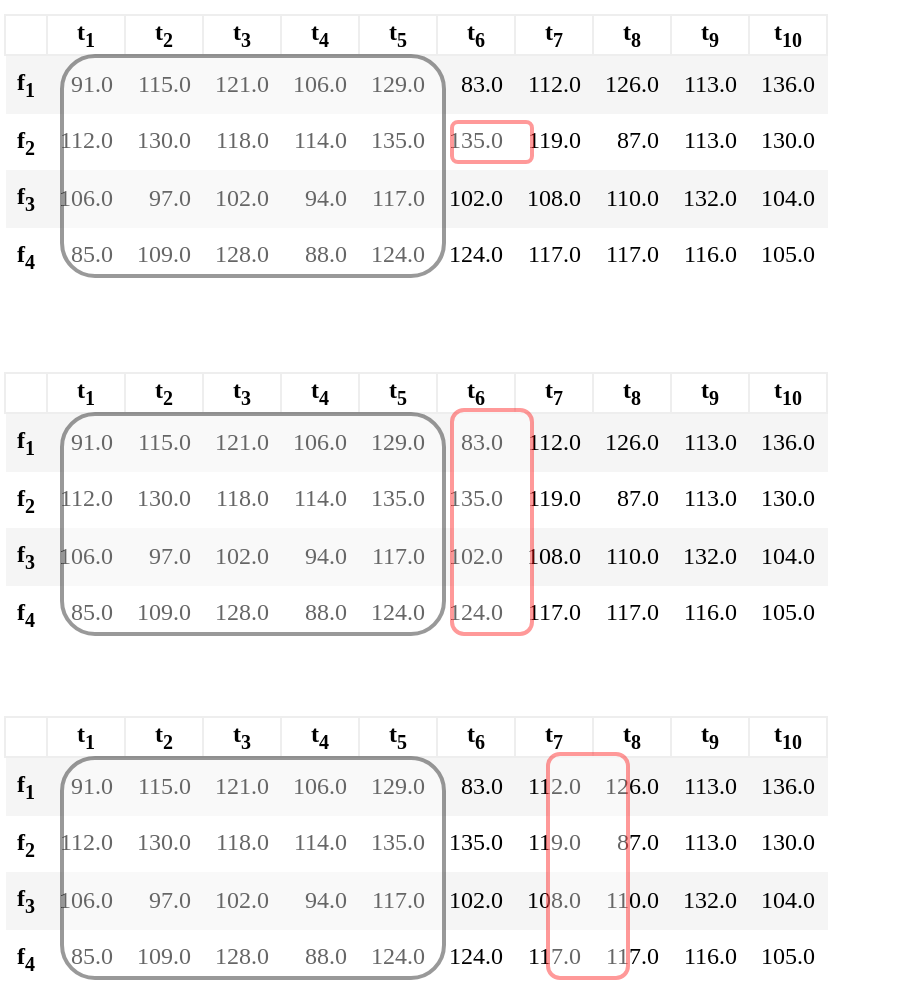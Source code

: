 <mxfile version="20.8.23" type="onedrive"><diagram name="Page-1" id="RF8IK8gqeFYn6X9hr-Ql"><mxGraphModel grid="1" page="1" gridSize="10" guides="1" tooltips="1" connect="1" arrows="1" fold="1" pageScale="1" pageWidth="850" pageHeight="1100" math="0" shadow="0"><root><mxCell id="0"/><mxCell id="1" parent="0"/><mxCell id="g-_83aFqf2XohKCIlzfu-162" value="&lt;table style=&quot;box-sizing: border-box; border-collapse: collapse; border-spacing: 0px; background-color: rgb(255, 255, 255); margin-left: 0px; margin-right: 0px; border: medium none; color: rgb(0, 0, 0); font-size: 12px; table-layout: fixed; font-style: normal; font-variant-ligatures: normal; font-variant-caps: normal; font-weight: 400; letter-spacing: normal; text-transform: none; word-spacing: 0px; -webkit-text-stroke-width: 0px; text-decoration-thickness: initial; text-decoration-style: initial; text-decoration-color: initial;&quot; class=&quot;dataframe&quot; border=&quot;1&quot;&gt;&lt;tbody style=&quot;box-sizing: border-box;&quot;&gt;&lt;tr&gt;&lt;td&gt;&lt;font face=&quot;Lucida Console&quot;&gt;&lt;br&gt;&lt;/font&gt;&lt;/td&gt;&lt;td align=&quot;center&quot;&gt;&lt;font face=&quot;Lucida Console&quot;&gt;&lt;b&gt;t&lt;sub&gt;1&lt;/sub&gt;&lt;/b&gt;&lt;/font&gt;&lt;/td&gt;&lt;td align=&quot;center&quot;&gt;&lt;font face=&quot;Lucida Console&quot;&gt;&lt;b&gt;t&lt;sub&gt;2&lt;/sub&gt;&lt;/b&gt;&lt;/font&gt;&lt;/td&gt;&lt;td align=&quot;center&quot;&gt;&lt;font face=&quot;Lucida Console&quot;&gt;&lt;b&gt;t&lt;sub&gt;3&lt;/sub&gt;&lt;/b&gt;&lt;/font&gt;&lt;/td&gt;&lt;td align=&quot;center&quot;&gt;&lt;font face=&quot;Lucida Console&quot;&gt;&lt;b&gt;t&lt;sub&gt;4&lt;/sub&gt;&lt;/b&gt;&lt;/font&gt;&lt;/td&gt;&lt;td align=&quot;center&quot;&gt;&lt;font face=&quot;Lucida Console&quot;&gt;&lt;b&gt;t&lt;sub&gt;5&lt;/sub&gt;&lt;/b&gt;&lt;/font&gt;&lt;/td&gt;&lt;td align=&quot;center&quot;&gt;&lt;font face=&quot;Lucida Console&quot;&gt;&lt;b&gt;t&lt;sub&gt;6&lt;/sub&gt;&lt;/b&gt;&lt;/font&gt;&lt;/td&gt;&lt;td align=&quot;center&quot;&gt;&lt;font face=&quot;Lucida Console&quot;&gt;&lt;b&gt;t&lt;sub&gt;7&lt;/sub&gt;&lt;/b&gt;&lt;/font&gt;&lt;/td&gt;&lt;td align=&quot;center&quot;&gt;&lt;font face=&quot;Lucida Console&quot;&gt;&lt;b&gt;t&lt;sub&gt;8&lt;/sub&gt;&lt;/b&gt;&lt;/font&gt;&lt;/td&gt;&lt;td align=&quot;center&quot;&gt;&lt;font face=&quot;Lucida Console&quot;&gt;&lt;b&gt;t&lt;sub&gt;9&lt;/sub&gt;&lt;/b&gt;&lt;/font&gt;&lt;/td&gt;&lt;td align=&quot;center&quot;&gt;&lt;font face=&quot;Lucida Console&quot;&gt;&lt;b&gt;t&lt;sub&gt;10&lt;/sub&gt;&lt;/b&gt;&lt;/font&gt;&lt;/td&gt;&lt;/tr&gt;&lt;tr style=&quot;box-sizing: border-box; text-align: right; vertical-align: middle; padding: 0.5em; line-height: normal; max-width: none; border: medium none; background: rgb(245, 245, 245) none repeat scroll 0% 0%;&quot;&gt;&lt;th style=&quot;box-sizing: border-box; padding: 0.5em; text-align: right; vertical-align: middle; line-height: normal; max-width: none; border: medium none; font-weight: bold;&quot;&gt;&lt;font face=&quot;Lucida Console&quot;&gt;f&lt;sub&gt;1&lt;/sub&gt;&lt;br&gt;&lt;/font&gt;&lt;/th&gt;&lt;td style=&quot;box-sizing: border-box; padding: 0.5em; text-align: right; vertical-align: middle; line-height: normal; max-width: none; border: medium none;&quot;&gt;&lt;font face=&quot;Lucida Console&quot;&gt;91.0&lt;/font&gt;&lt;/td&gt;&lt;td style=&quot;box-sizing: border-box; padding: 0.5em; text-align: right; vertical-align: middle; line-height: normal; max-width: none; border: medium none;&quot;&gt;&lt;font face=&quot;Lucida Console&quot;&gt;115.0&lt;/font&gt;&lt;/td&gt;&lt;td style=&quot;box-sizing: border-box; padding: 0.5em; text-align: right; vertical-align: middle; line-height: normal; max-width: none; border: medium none;&quot;&gt;&lt;font face=&quot;Lucida Console&quot;&gt;121.0&lt;/font&gt;&lt;/td&gt;&lt;td style=&quot;box-sizing: border-box; padding: 0.5em; text-align: right; vertical-align: middle; line-height: normal; max-width: none; border: medium none;&quot;&gt;&lt;font face=&quot;Lucida Console&quot;&gt;106.0&lt;/font&gt;&lt;/td&gt;&lt;td style=&quot;box-sizing: border-box; padding: 0.5em; text-align: right; vertical-align: middle; line-height: normal; max-width: none; border: medium none;&quot;&gt;&lt;font face=&quot;Lucida Console&quot;&gt;129.0&lt;/font&gt;&lt;/td&gt;&lt;td style=&quot;box-sizing: border-box; padding: 0.5em; text-align: right; vertical-align: middle; line-height: normal; max-width: none; border: medium none;&quot;&gt;&lt;font face=&quot;Lucida Console&quot;&gt;83.0&lt;/font&gt;&lt;/td&gt;&lt;td style=&quot;box-sizing: border-box; padding: 0.5em; text-align: right; vertical-align: middle; line-height: normal; max-width: none; border: medium none;&quot;&gt;&lt;font face=&quot;Lucida Console&quot;&gt;112.0&lt;/font&gt;&lt;/td&gt;&lt;td style=&quot;box-sizing: border-box; padding: 0.5em; text-align: right; vertical-align: middle; line-height: normal; max-width: none; border: medium none;&quot;&gt;&lt;font face=&quot;Lucida Console&quot;&gt;126.0&lt;/font&gt;&lt;/td&gt;&lt;td style=&quot;box-sizing: border-box; padding: 0.5em; text-align: right; vertical-align: middle; line-height: normal; max-width: none; border: medium none;&quot;&gt;&lt;font face=&quot;Lucida Console&quot;&gt;113.0&lt;/font&gt;&lt;/td&gt;&lt;td style=&quot;box-sizing: border-box; padding: 0.5em; text-align: right; vertical-align: middle; line-height: normal; max-width: none; border: medium none;&quot;&gt;&lt;font face=&quot;Lucida Console&quot;&gt;136.0&lt;/font&gt;&lt;/td&gt;&lt;/tr&gt;&lt;tr style=&quot;box-sizing: border-box; text-align: right; vertical-align: middle; padding: 0.5em; line-height: normal; max-width: none; border: medium none;&quot;&gt;&lt;th style=&quot;box-sizing: border-box; padding: 0.5em; text-align: right; vertical-align: middle; line-height: normal; max-width: none; border: medium none; font-weight: bold;&quot;&gt;&lt;font face=&quot;Lucida Console&quot;&gt;f&lt;sub&gt;2&lt;/sub&gt;&lt;/font&gt;&lt;/th&gt;&lt;td style=&quot;box-sizing: border-box; padding: 0.5em; text-align: right; vertical-align: middle; line-height: normal; max-width: none; border: medium none;&quot;&gt;&lt;font face=&quot;Lucida Console&quot;&gt;112.0&lt;/font&gt;&lt;/td&gt;&lt;td style=&quot;box-sizing: border-box; padding: 0.5em; text-align: right; vertical-align: middle; line-height: normal; max-width: none; border: medium none;&quot;&gt;&lt;font face=&quot;Lucida Console&quot;&gt;130.0&lt;/font&gt;&lt;/td&gt;&lt;td style=&quot;box-sizing: border-box; padding: 0.5em; text-align: right; vertical-align: middle; line-height: normal; max-width: none; border: medium none;&quot;&gt;&lt;font face=&quot;Lucida Console&quot;&gt;118.0&lt;/font&gt;&lt;/td&gt;&lt;td style=&quot;box-sizing: border-box; padding: 0.5em; text-align: right; vertical-align: middle; line-height: normal; max-width: none; border: medium none;&quot;&gt;&lt;font face=&quot;Lucida Console&quot;&gt;114.0&lt;/font&gt;&lt;/td&gt;&lt;td style=&quot;box-sizing: border-box; padding: 0.5em; text-align: right; vertical-align: middle; line-height: normal; max-width: none; border: medium none;&quot;&gt;&lt;font face=&quot;Lucida Console&quot;&gt;135.0&lt;/font&gt;&lt;/td&gt;&lt;td style=&quot;box-sizing: border-box; padding: 0.5em; text-align: right; vertical-align: middle; line-height: normal; max-width: none; border: medium none;&quot;&gt;&lt;font face=&quot;Lucida Console&quot;&gt;135.0&lt;/font&gt;&lt;/td&gt;&lt;td style=&quot;box-sizing: border-box; padding: 0.5em; text-align: right; vertical-align: middle; line-height: normal; max-width: none; border: medium none;&quot;&gt;&lt;font face=&quot;Lucida Console&quot;&gt;119.0&lt;/font&gt;&lt;/td&gt;&lt;td style=&quot;box-sizing: border-box; padding: 0.5em; text-align: right; vertical-align: middle; line-height: normal; max-width: none; border: medium none;&quot;&gt;&lt;font face=&quot;Lucida Console&quot;&gt;87.0&lt;/font&gt;&lt;/td&gt;&lt;td style=&quot;box-sizing: border-box; padding: 0.5em; text-align: right; vertical-align: middle; line-height: normal; max-width: none; border: medium none;&quot;&gt;&lt;font face=&quot;Lucida Console&quot;&gt;113.0&lt;/font&gt;&lt;/td&gt;&lt;td style=&quot;box-sizing: border-box; padding: 0.5em; text-align: right; vertical-align: middle; line-height: normal; max-width: none; border: medium none;&quot;&gt;&lt;font face=&quot;Lucida Console&quot;&gt;130.0&lt;/font&gt;&lt;/td&gt;&lt;/tr&gt;&lt;tr style=&quot;box-sizing: border-box; text-align: right; vertical-align: middle; padding: 0.5em; line-height: normal; max-width: none; border: medium none; background: rgb(245, 245, 245) none repeat scroll 0% 0%;&quot;&gt;&lt;th style=&quot;box-sizing: border-box; padding: 0.5em; text-align: right; vertical-align: middle; line-height: normal; max-width: none; border: medium none; font-weight: bold;&quot;&gt;&lt;font face=&quot;Lucida Console&quot;&gt;f&lt;sub&gt;3&lt;/sub&gt;&lt;/font&gt;&lt;/th&gt;&lt;td style=&quot;box-sizing: border-box; padding: 0.5em; text-align: right; vertical-align: middle; line-height: normal; max-width: none; border: medium none;&quot;&gt;&lt;font face=&quot;Lucida Console&quot;&gt;106.0&lt;/font&gt;&lt;/td&gt;&lt;td style=&quot;box-sizing: border-box; padding: 0.5em; text-align: right; vertical-align: middle; line-height: normal; max-width: none; border: medium none;&quot;&gt;&lt;font face=&quot;Lucida Console&quot;&gt;97.0&lt;/font&gt;&lt;/td&gt;&lt;td style=&quot;box-sizing: border-box; padding: 0.5em; text-align: right; vertical-align: middle; line-height: normal; max-width: none; border: medium none;&quot;&gt;&lt;font face=&quot;Lucida Console&quot;&gt;102.0&lt;/font&gt;&lt;/td&gt;&lt;td style=&quot;box-sizing: border-box; padding: 0.5em; text-align: right; vertical-align: middle; line-height: normal; max-width: none; border: medium none;&quot;&gt;&lt;font face=&quot;Lucida Console&quot;&gt;94.0&lt;/font&gt;&lt;/td&gt;&lt;td style=&quot;box-sizing: border-box; padding: 0.5em; text-align: right; vertical-align: middle; line-height: normal; max-width: none; border: medium none;&quot;&gt;&lt;font face=&quot;Lucida Console&quot;&gt;117.0&lt;/font&gt;&lt;/td&gt;&lt;td style=&quot;box-sizing: border-box; padding: 0.5em; text-align: right; vertical-align: middle; line-height: normal; max-width: none; border: medium none;&quot;&gt;&lt;font face=&quot;Lucida Console&quot;&gt;102.0&lt;/font&gt;&lt;/td&gt;&lt;td style=&quot;box-sizing: border-box; padding: 0.5em; text-align: right; vertical-align: middle; line-height: normal; max-width: none; border: medium none;&quot;&gt;&lt;font face=&quot;Lucida Console&quot;&gt;108.0&lt;/font&gt;&lt;/td&gt;&lt;td style=&quot;box-sizing: border-box; padding: 0.5em; text-align: right; vertical-align: middle; line-height: normal; max-width: none; border: medium none;&quot;&gt;&lt;font face=&quot;Lucida Console&quot;&gt;110.0&lt;/font&gt;&lt;/td&gt;&lt;td style=&quot;box-sizing: border-box; padding: 0.5em; text-align: right; vertical-align: middle; line-height: normal; max-width: none; border: medium none;&quot;&gt;&lt;font face=&quot;Lucida Console&quot;&gt;132.0&lt;/font&gt;&lt;/td&gt;&lt;td style=&quot;box-sizing: border-box; padding: 0.5em; text-align: right; vertical-align: middle; line-height: normal; max-width: none; border: medium none;&quot;&gt;&lt;font face=&quot;Lucida Console&quot;&gt;104.0&lt;/font&gt;&lt;/td&gt;&lt;/tr&gt;&lt;tr style=&quot;box-sizing: border-box; text-align: right; vertical-align: middle; padding: 0.5em; line-height: normal; max-width: none; border: medium none;&quot;&gt;&lt;th style=&quot;box-sizing: border-box; padding: 0.5em; text-align: right; vertical-align: middle; line-height: normal; max-width: none; border: medium none; font-weight: bold;&quot;&gt;&lt;font face=&quot;Lucida Console&quot;&gt;f&lt;sub&gt;4&lt;/sub&gt;&lt;/font&gt;&lt;/th&gt;&lt;td style=&quot;box-sizing: border-box; padding: 0.5em; text-align: right; vertical-align: middle; line-height: normal; max-width: none; border: medium none;&quot;&gt;&lt;font face=&quot;Lucida Console&quot;&gt;85.0&lt;/font&gt;&lt;/td&gt;&lt;td style=&quot;box-sizing: border-box; padding: 0.5em; text-align: right; vertical-align: middle; line-height: normal; max-width: none; border: medium none;&quot;&gt;&lt;font face=&quot;Lucida Console&quot;&gt;109.0&lt;/font&gt;&lt;/td&gt;&lt;td style=&quot;box-sizing: border-box; padding: 0.5em; text-align: right; vertical-align: middle; line-height: normal; max-width: none; border: medium none;&quot;&gt;&lt;font face=&quot;Lucida Console&quot;&gt;128.0&lt;/font&gt;&lt;/td&gt;&lt;td style=&quot;box-sizing: border-box; padding: 0.5em; text-align: right; vertical-align: middle; line-height: normal; max-width: none; border: medium none;&quot;&gt;&lt;font face=&quot;Lucida Console&quot;&gt;88.0&lt;/font&gt;&lt;/td&gt;&lt;td style=&quot;box-sizing: border-box; padding: 0.5em; text-align: right; vertical-align: middle; line-height: normal; max-width: none; border: medium none;&quot;&gt;&lt;font face=&quot;Lucida Console&quot;&gt;124.0&lt;/font&gt;&lt;/td&gt;&lt;td style=&quot;box-sizing: border-box; padding: 0.5em; text-align: right; vertical-align: middle; line-height: normal; max-width: none; border: medium none;&quot;&gt;&lt;font face=&quot;Lucida Console&quot;&gt;124.0&lt;/font&gt;&lt;/td&gt;&lt;td style=&quot;box-sizing: border-box; padding: 0.5em; text-align: right; vertical-align: middle; line-height: normal; max-width: none; border: medium none;&quot;&gt;&lt;font face=&quot;Lucida Console&quot;&gt;117.0&lt;/font&gt;&lt;/td&gt;&lt;td style=&quot;box-sizing: border-box; padding: 0.5em; text-align: right; vertical-align: middle; line-height: normal; max-width: none; border: medium none;&quot;&gt;&lt;font face=&quot;Lucida Console&quot;&gt;117.0&lt;/font&gt;&lt;/td&gt;&lt;td style=&quot;box-sizing: border-box; padding: 0.5em; text-align: right; vertical-align: middle; line-height: normal; max-width: none; border: medium none;&quot;&gt;&lt;font face=&quot;Lucida Console&quot;&gt;116.0&lt;/font&gt;&lt;/td&gt;&lt;td style=&quot;box-sizing: border-box; padding: 0.5em; text-align: right; vertical-align: middle; line-height: normal; max-width: none; border: medium none;&quot;&gt;&lt;font face=&quot;Lucida Console&quot;&gt;105.0&lt;/font&gt;&lt;/td&gt;&lt;/tr&gt;&lt;/tbody&gt;&lt;/table&gt;" style="text;whiteSpace=wrap;html=1;fontSize=17;" vertex="1" parent="1"><mxGeometry x="80" y="50" width="455" height="130" as="geometry"/></mxCell><mxCell id="g-_83aFqf2XohKCIlzfu-164" value="" style="rounded=1;whiteSpace=wrap;html=1;strokeWidth=2;fontSize=17;opacity=40;perimeterSpacing=2;" vertex="1" parent="1"><mxGeometry x="111" y="78" width="191" height="110" as="geometry"/></mxCell><mxCell id="QoPYpgatsx2oVNk58dgL-1" value="" style="rounded=1;whiteSpace=wrap;html=1;strokeWidth=2;fontSize=17;opacity=40;perimeterSpacing=2;strokeColor=#ff0000;" vertex="1" parent="1"><mxGeometry x="306" y="111" width="40" height="20" as="geometry"/></mxCell><mxCell id="QoPYpgatsx2oVNk58dgL-2" value="&lt;table style=&quot;box-sizing: border-box; border-collapse: collapse; border-spacing: 0px; background-color: rgb(255, 255, 255); margin-left: 0px; margin-right: 0px; border: medium none; color: rgb(0, 0, 0); font-size: 12px; table-layout: fixed; font-style: normal; font-variant-ligatures: normal; font-variant-caps: normal; font-weight: 400; letter-spacing: normal; text-transform: none; word-spacing: 0px; -webkit-text-stroke-width: 0px; text-decoration-thickness: initial; text-decoration-style: initial; text-decoration-color: initial;&quot; class=&quot;dataframe&quot; border=&quot;1&quot;&gt;&lt;tbody style=&quot;box-sizing: border-box;&quot;&gt;&lt;tr&gt;&lt;td&gt;&lt;font face=&quot;Lucida Console&quot;&gt;&lt;br&gt;&lt;/font&gt;&lt;/td&gt;&lt;td align=&quot;center&quot;&gt;&lt;font face=&quot;Lucida Console&quot;&gt;&lt;b&gt;t&lt;sub&gt;1&lt;/sub&gt;&lt;/b&gt;&lt;/font&gt;&lt;/td&gt;&lt;td align=&quot;center&quot;&gt;&lt;font face=&quot;Lucida Console&quot;&gt;&lt;b&gt;t&lt;sub&gt;2&lt;/sub&gt;&lt;/b&gt;&lt;/font&gt;&lt;/td&gt;&lt;td align=&quot;center&quot;&gt;&lt;font face=&quot;Lucida Console&quot;&gt;&lt;b&gt;t&lt;sub&gt;3&lt;/sub&gt;&lt;/b&gt;&lt;/font&gt;&lt;/td&gt;&lt;td align=&quot;center&quot;&gt;&lt;font face=&quot;Lucida Console&quot;&gt;&lt;b&gt;t&lt;sub&gt;4&lt;/sub&gt;&lt;/b&gt;&lt;/font&gt;&lt;/td&gt;&lt;td align=&quot;center&quot;&gt;&lt;font face=&quot;Lucida Console&quot;&gt;&lt;b&gt;t&lt;sub&gt;5&lt;/sub&gt;&lt;/b&gt;&lt;/font&gt;&lt;/td&gt;&lt;td align=&quot;center&quot;&gt;&lt;font face=&quot;Lucida Console&quot;&gt;&lt;b&gt;t&lt;sub&gt;6&lt;/sub&gt;&lt;/b&gt;&lt;/font&gt;&lt;/td&gt;&lt;td align=&quot;center&quot;&gt;&lt;font face=&quot;Lucida Console&quot;&gt;&lt;b&gt;t&lt;sub&gt;7&lt;/sub&gt;&lt;/b&gt;&lt;/font&gt;&lt;/td&gt;&lt;td align=&quot;center&quot;&gt;&lt;font face=&quot;Lucida Console&quot;&gt;&lt;b&gt;t&lt;sub&gt;8&lt;/sub&gt;&lt;/b&gt;&lt;/font&gt;&lt;/td&gt;&lt;td align=&quot;center&quot;&gt;&lt;font face=&quot;Lucida Console&quot;&gt;&lt;b&gt;t&lt;sub&gt;9&lt;/sub&gt;&lt;/b&gt;&lt;/font&gt;&lt;/td&gt;&lt;td align=&quot;center&quot;&gt;&lt;font face=&quot;Lucida Console&quot;&gt;&lt;b&gt;t&lt;sub&gt;10&lt;/sub&gt;&lt;/b&gt;&lt;/font&gt;&lt;/td&gt;&lt;/tr&gt;&lt;tr style=&quot;box-sizing: border-box; text-align: right; vertical-align: middle; padding: 0.5em; line-height: normal; max-width: none; border: medium none; background: rgb(245, 245, 245) none repeat scroll 0% 0%;&quot;&gt;&lt;th style=&quot;box-sizing: border-box; padding: 0.5em; text-align: right; vertical-align: middle; line-height: normal; max-width: none; border: medium none; font-weight: bold;&quot;&gt;&lt;font face=&quot;Lucida Console&quot;&gt;f&lt;sub&gt;1&lt;/sub&gt;&lt;br&gt;&lt;/font&gt;&lt;/th&gt;&lt;td style=&quot;box-sizing: border-box; padding: 0.5em; text-align: right; vertical-align: middle; line-height: normal; max-width: none; border: medium none;&quot;&gt;&lt;font face=&quot;Lucida Console&quot;&gt;91.0&lt;/font&gt;&lt;/td&gt;&lt;td style=&quot;box-sizing: border-box; padding: 0.5em; text-align: right; vertical-align: middle; line-height: normal; max-width: none; border: medium none;&quot;&gt;&lt;font face=&quot;Lucida Console&quot;&gt;115.0&lt;/font&gt;&lt;/td&gt;&lt;td style=&quot;box-sizing: border-box; padding: 0.5em; text-align: right; vertical-align: middle; line-height: normal; max-width: none; border: medium none;&quot;&gt;&lt;font face=&quot;Lucida Console&quot;&gt;121.0&lt;/font&gt;&lt;/td&gt;&lt;td style=&quot;box-sizing: border-box; padding: 0.5em; text-align: right; vertical-align: middle; line-height: normal; max-width: none; border: medium none;&quot;&gt;&lt;font face=&quot;Lucida Console&quot;&gt;106.0&lt;/font&gt;&lt;/td&gt;&lt;td style=&quot;box-sizing: border-box; padding: 0.5em; text-align: right; vertical-align: middle; line-height: normal; max-width: none; border: medium none;&quot;&gt;&lt;font face=&quot;Lucida Console&quot;&gt;129.0&lt;/font&gt;&lt;/td&gt;&lt;td style=&quot;box-sizing: border-box; padding: 0.5em; text-align: right; vertical-align: middle; line-height: normal; max-width: none; border: medium none;&quot;&gt;&lt;font face=&quot;Lucida Console&quot;&gt;83.0&lt;/font&gt;&lt;/td&gt;&lt;td style=&quot;box-sizing: border-box; padding: 0.5em; text-align: right; vertical-align: middle; line-height: normal; max-width: none; border: medium none;&quot;&gt;&lt;font face=&quot;Lucida Console&quot;&gt;112.0&lt;/font&gt;&lt;/td&gt;&lt;td style=&quot;box-sizing: border-box; padding: 0.5em; text-align: right; vertical-align: middle; line-height: normal; max-width: none; border: medium none;&quot;&gt;&lt;font face=&quot;Lucida Console&quot;&gt;126.0&lt;/font&gt;&lt;/td&gt;&lt;td style=&quot;box-sizing: border-box; padding: 0.5em; text-align: right; vertical-align: middle; line-height: normal; max-width: none; border: medium none;&quot;&gt;&lt;font face=&quot;Lucida Console&quot;&gt;113.0&lt;/font&gt;&lt;/td&gt;&lt;td style=&quot;box-sizing: border-box; padding: 0.5em; text-align: right; vertical-align: middle; line-height: normal; max-width: none; border: medium none;&quot;&gt;&lt;font face=&quot;Lucida Console&quot;&gt;136.0&lt;/font&gt;&lt;/td&gt;&lt;/tr&gt;&lt;tr style=&quot;box-sizing: border-box; text-align: right; vertical-align: middle; padding: 0.5em; line-height: normal; max-width: none; border: medium none;&quot;&gt;&lt;th style=&quot;box-sizing: border-box; padding: 0.5em; text-align: right; vertical-align: middle; line-height: normal; max-width: none; border: medium none; font-weight: bold;&quot;&gt;&lt;font face=&quot;Lucida Console&quot;&gt;f&lt;sub&gt;2&lt;/sub&gt;&lt;/font&gt;&lt;/th&gt;&lt;td style=&quot;box-sizing: border-box; padding: 0.5em; text-align: right; vertical-align: middle; line-height: normal; max-width: none; border: medium none;&quot;&gt;&lt;font face=&quot;Lucida Console&quot;&gt;112.0&lt;/font&gt;&lt;/td&gt;&lt;td style=&quot;box-sizing: border-box; padding: 0.5em; text-align: right; vertical-align: middle; line-height: normal; max-width: none; border: medium none;&quot;&gt;&lt;font face=&quot;Lucida Console&quot;&gt;130.0&lt;/font&gt;&lt;/td&gt;&lt;td style=&quot;box-sizing: border-box; padding: 0.5em; text-align: right; vertical-align: middle; line-height: normal; max-width: none; border: medium none;&quot;&gt;&lt;font face=&quot;Lucida Console&quot;&gt;118.0&lt;/font&gt;&lt;/td&gt;&lt;td style=&quot;box-sizing: border-box; padding: 0.5em; text-align: right; vertical-align: middle; line-height: normal; max-width: none; border: medium none;&quot;&gt;&lt;font face=&quot;Lucida Console&quot;&gt;114.0&lt;/font&gt;&lt;/td&gt;&lt;td style=&quot;box-sizing: border-box; padding: 0.5em; text-align: right; vertical-align: middle; line-height: normal; max-width: none; border: medium none;&quot;&gt;&lt;font face=&quot;Lucida Console&quot;&gt;135.0&lt;/font&gt;&lt;/td&gt;&lt;td style=&quot;box-sizing: border-box; padding: 0.5em; text-align: right; vertical-align: middle; line-height: normal; max-width: none; border: medium none;&quot;&gt;&lt;font face=&quot;Lucida Console&quot;&gt;135.0&lt;/font&gt;&lt;/td&gt;&lt;td style=&quot;box-sizing: border-box; padding: 0.5em; text-align: right; vertical-align: middle; line-height: normal; max-width: none; border: medium none;&quot;&gt;&lt;font face=&quot;Lucida Console&quot;&gt;119.0&lt;/font&gt;&lt;/td&gt;&lt;td style=&quot;box-sizing: border-box; padding: 0.5em; text-align: right; vertical-align: middle; line-height: normal; max-width: none; border: medium none;&quot;&gt;&lt;font face=&quot;Lucida Console&quot;&gt;87.0&lt;/font&gt;&lt;/td&gt;&lt;td style=&quot;box-sizing: border-box; padding: 0.5em; text-align: right; vertical-align: middle; line-height: normal; max-width: none; border: medium none;&quot;&gt;&lt;font face=&quot;Lucida Console&quot;&gt;113.0&lt;/font&gt;&lt;/td&gt;&lt;td style=&quot;box-sizing: border-box; padding: 0.5em; text-align: right; vertical-align: middle; line-height: normal; max-width: none; border: medium none;&quot;&gt;&lt;font face=&quot;Lucida Console&quot;&gt;130.0&lt;/font&gt;&lt;/td&gt;&lt;/tr&gt;&lt;tr style=&quot;box-sizing: border-box; text-align: right; vertical-align: middle; padding: 0.5em; line-height: normal; max-width: none; border: medium none; background: rgb(245, 245, 245) none repeat scroll 0% 0%;&quot;&gt;&lt;th style=&quot;box-sizing: border-box; padding: 0.5em; text-align: right; vertical-align: middle; line-height: normal; max-width: none; border: medium none; font-weight: bold;&quot;&gt;&lt;font face=&quot;Lucida Console&quot;&gt;f&lt;sub&gt;3&lt;/sub&gt;&lt;/font&gt;&lt;/th&gt;&lt;td style=&quot;box-sizing: border-box; padding: 0.5em; text-align: right; vertical-align: middle; line-height: normal; max-width: none; border: medium none;&quot;&gt;&lt;font face=&quot;Lucida Console&quot;&gt;106.0&lt;/font&gt;&lt;/td&gt;&lt;td style=&quot;box-sizing: border-box; padding: 0.5em; text-align: right; vertical-align: middle; line-height: normal; max-width: none; border: medium none;&quot;&gt;&lt;font face=&quot;Lucida Console&quot;&gt;97.0&lt;/font&gt;&lt;/td&gt;&lt;td style=&quot;box-sizing: border-box; padding: 0.5em; text-align: right; vertical-align: middle; line-height: normal; max-width: none; border: medium none;&quot;&gt;&lt;font face=&quot;Lucida Console&quot;&gt;102.0&lt;/font&gt;&lt;/td&gt;&lt;td style=&quot;box-sizing: border-box; padding: 0.5em; text-align: right; vertical-align: middle; line-height: normal; max-width: none; border: medium none;&quot;&gt;&lt;font face=&quot;Lucida Console&quot;&gt;94.0&lt;/font&gt;&lt;/td&gt;&lt;td style=&quot;box-sizing: border-box; padding: 0.5em; text-align: right; vertical-align: middle; line-height: normal; max-width: none; border: medium none;&quot;&gt;&lt;font face=&quot;Lucida Console&quot;&gt;117.0&lt;/font&gt;&lt;/td&gt;&lt;td style=&quot;box-sizing: border-box; padding: 0.5em; text-align: right; vertical-align: middle; line-height: normal; max-width: none; border: medium none;&quot;&gt;&lt;font face=&quot;Lucida Console&quot;&gt;102.0&lt;/font&gt;&lt;/td&gt;&lt;td style=&quot;box-sizing: border-box; padding: 0.5em; text-align: right; vertical-align: middle; line-height: normal; max-width: none; border: medium none;&quot;&gt;&lt;font face=&quot;Lucida Console&quot;&gt;108.0&lt;/font&gt;&lt;/td&gt;&lt;td style=&quot;box-sizing: border-box; padding: 0.5em; text-align: right; vertical-align: middle; line-height: normal; max-width: none; border: medium none;&quot;&gt;&lt;font face=&quot;Lucida Console&quot;&gt;110.0&lt;/font&gt;&lt;/td&gt;&lt;td style=&quot;box-sizing: border-box; padding: 0.5em; text-align: right; vertical-align: middle; line-height: normal; max-width: none; border: medium none;&quot;&gt;&lt;font face=&quot;Lucida Console&quot;&gt;132.0&lt;/font&gt;&lt;/td&gt;&lt;td style=&quot;box-sizing: border-box; padding: 0.5em; text-align: right; vertical-align: middle; line-height: normal; max-width: none; border: medium none;&quot;&gt;&lt;font face=&quot;Lucida Console&quot;&gt;104.0&lt;/font&gt;&lt;/td&gt;&lt;/tr&gt;&lt;tr style=&quot;box-sizing: border-box; text-align: right; vertical-align: middle; padding: 0.5em; line-height: normal; max-width: none; border: medium none;&quot;&gt;&lt;th style=&quot;box-sizing: border-box; padding: 0.5em; text-align: right; vertical-align: middle; line-height: normal; max-width: none; border: medium none; font-weight: bold;&quot;&gt;&lt;font face=&quot;Lucida Console&quot;&gt;f&lt;sub&gt;4&lt;/sub&gt;&lt;/font&gt;&lt;/th&gt;&lt;td style=&quot;box-sizing: border-box; padding: 0.5em; text-align: right; vertical-align: middle; line-height: normal; max-width: none; border: medium none;&quot;&gt;&lt;font face=&quot;Lucida Console&quot;&gt;85.0&lt;/font&gt;&lt;/td&gt;&lt;td style=&quot;box-sizing: border-box; padding: 0.5em; text-align: right; vertical-align: middle; line-height: normal; max-width: none; border: medium none;&quot;&gt;&lt;font face=&quot;Lucida Console&quot;&gt;109.0&lt;/font&gt;&lt;/td&gt;&lt;td style=&quot;box-sizing: border-box; padding: 0.5em; text-align: right; vertical-align: middle; line-height: normal; max-width: none; border: medium none;&quot;&gt;&lt;font face=&quot;Lucida Console&quot;&gt;128.0&lt;/font&gt;&lt;/td&gt;&lt;td style=&quot;box-sizing: border-box; padding: 0.5em; text-align: right; vertical-align: middle; line-height: normal; max-width: none; border: medium none;&quot;&gt;&lt;font face=&quot;Lucida Console&quot;&gt;88.0&lt;/font&gt;&lt;/td&gt;&lt;td style=&quot;box-sizing: border-box; padding: 0.5em; text-align: right; vertical-align: middle; line-height: normal; max-width: none; border: medium none;&quot;&gt;&lt;font face=&quot;Lucida Console&quot;&gt;124.0&lt;/font&gt;&lt;/td&gt;&lt;td style=&quot;box-sizing: border-box; padding: 0.5em; text-align: right; vertical-align: middle; line-height: normal; max-width: none; border: medium none;&quot;&gt;&lt;font face=&quot;Lucida Console&quot;&gt;124.0&lt;/font&gt;&lt;/td&gt;&lt;td style=&quot;box-sizing: border-box; padding: 0.5em; text-align: right; vertical-align: middle; line-height: normal; max-width: none; border: medium none;&quot;&gt;&lt;font face=&quot;Lucida Console&quot;&gt;117.0&lt;/font&gt;&lt;/td&gt;&lt;td style=&quot;box-sizing: border-box; padding: 0.5em; text-align: right; vertical-align: middle; line-height: normal; max-width: none; border: medium none;&quot;&gt;&lt;font face=&quot;Lucida Console&quot;&gt;117.0&lt;/font&gt;&lt;/td&gt;&lt;td style=&quot;box-sizing: border-box; padding: 0.5em; text-align: right; vertical-align: middle; line-height: normal; max-width: none; border: medium none;&quot;&gt;&lt;font face=&quot;Lucida Console&quot;&gt;116.0&lt;/font&gt;&lt;/td&gt;&lt;td style=&quot;box-sizing: border-box; padding: 0.5em; text-align: right; vertical-align: middle; line-height: normal; max-width: none; border: medium none;&quot;&gt;&lt;font face=&quot;Lucida Console&quot;&gt;105.0&lt;/font&gt;&lt;/td&gt;&lt;/tr&gt;&lt;/tbody&gt;&lt;/table&gt;" style="text;whiteSpace=wrap;html=1;fontSize=17;" vertex="1" parent="1"><mxGeometry x="80" y="229" width="455" height="130" as="geometry"/></mxCell><mxCell id="QoPYpgatsx2oVNk58dgL-3" value="" style="rounded=1;whiteSpace=wrap;html=1;strokeWidth=2;fontSize=17;opacity=40;perimeterSpacing=2;" vertex="1" parent="1"><mxGeometry x="111" y="257" width="191" height="110" as="geometry"/></mxCell><mxCell id="QoPYpgatsx2oVNk58dgL-4" value="" style="rounded=1;whiteSpace=wrap;html=1;strokeWidth=2;fontSize=17;opacity=40;perimeterSpacing=2;strokeColor=#ff0000;" vertex="1" parent="1"><mxGeometry x="306" y="255" width="40" height="112" as="geometry"/></mxCell><mxCell id="QoPYpgatsx2oVNk58dgL-5" value="&lt;table style=&quot;box-sizing: border-box; border-collapse: collapse; border-spacing: 0px; background-color: rgb(255, 255, 255); margin-left: 0px; margin-right: 0px; border: medium none; color: rgb(0, 0, 0); font-size: 12px; table-layout: fixed; font-style: normal; font-variant-ligatures: normal; font-variant-caps: normal; font-weight: 400; letter-spacing: normal; text-transform: none; word-spacing: 0px; -webkit-text-stroke-width: 0px; text-decoration-thickness: initial; text-decoration-style: initial; text-decoration-color: initial;&quot; class=&quot;dataframe&quot; border=&quot;1&quot;&gt;&lt;tbody style=&quot;box-sizing: border-box;&quot;&gt;&lt;tr&gt;&lt;td&gt;&lt;font face=&quot;Lucida Console&quot;&gt;&lt;br&gt;&lt;/font&gt;&lt;/td&gt;&lt;td align=&quot;center&quot;&gt;&lt;font face=&quot;Lucida Console&quot;&gt;&lt;b&gt;t&lt;sub&gt;1&lt;/sub&gt;&lt;/b&gt;&lt;/font&gt;&lt;/td&gt;&lt;td align=&quot;center&quot;&gt;&lt;font face=&quot;Lucida Console&quot;&gt;&lt;b&gt;t&lt;sub&gt;2&lt;/sub&gt;&lt;/b&gt;&lt;/font&gt;&lt;/td&gt;&lt;td align=&quot;center&quot;&gt;&lt;font face=&quot;Lucida Console&quot;&gt;&lt;b&gt;t&lt;sub&gt;3&lt;/sub&gt;&lt;/b&gt;&lt;/font&gt;&lt;/td&gt;&lt;td align=&quot;center&quot;&gt;&lt;font face=&quot;Lucida Console&quot;&gt;&lt;b&gt;t&lt;sub&gt;4&lt;/sub&gt;&lt;/b&gt;&lt;/font&gt;&lt;/td&gt;&lt;td align=&quot;center&quot;&gt;&lt;font face=&quot;Lucida Console&quot;&gt;&lt;b&gt;t&lt;sub&gt;5&lt;/sub&gt;&lt;/b&gt;&lt;/font&gt;&lt;/td&gt;&lt;td align=&quot;center&quot;&gt;&lt;font face=&quot;Lucida Console&quot;&gt;&lt;b&gt;t&lt;sub&gt;6&lt;/sub&gt;&lt;/b&gt;&lt;/font&gt;&lt;/td&gt;&lt;td align=&quot;center&quot;&gt;&lt;font face=&quot;Lucida Console&quot;&gt;&lt;b&gt;t&lt;sub&gt;7&lt;/sub&gt;&lt;/b&gt;&lt;/font&gt;&lt;/td&gt;&lt;td align=&quot;center&quot;&gt;&lt;font face=&quot;Lucida Console&quot;&gt;&lt;b&gt;t&lt;sub&gt;8&lt;/sub&gt;&lt;/b&gt;&lt;/font&gt;&lt;/td&gt;&lt;td align=&quot;center&quot;&gt;&lt;font face=&quot;Lucida Console&quot;&gt;&lt;b&gt;t&lt;sub&gt;9&lt;/sub&gt;&lt;/b&gt;&lt;/font&gt;&lt;/td&gt;&lt;td align=&quot;center&quot;&gt;&lt;font face=&quot;Lucida Console&quot;&gt;&lt;b&gt;t&lt;sub&gt;10&lt;/sub&gt;&lt;/b&gt;&lt;/font&gt;&lt;/td&gt;&lt;/tr&gt;&lt;tr style=&quot;box-sizing: border-box; text-align: right; vertical-align: middle; padding: 0.5em; line-height: normal; max-width: none; border: medium none; background: rgb(245, 245, 245) none repeat scroll 0% 0%;&quot;&gt;&lt;th style=&quot;box-sizing: border-box; padding: 0.5em; text-align: right; vertical-align: middle; line-height: normal; max-width: none; border: medium none; font-weight: bold;&quot;&gt;&lt;font face=&quot;Lucida Console&quot;&gt;f&lt;sub&gt;1&lt;/sub&gt;&lt;br&gt;&lt;/font&gt;&lt;/th&gt;&lt;td style=&quot;box-sizing: border-box; padding: 0.5em; text-align: right; vertical-align: middle; line-height: normal; max-width: none; border: medium none;&quot;&gt;&lt;font face=&quot;Lucida Console&quot;&gt;91.0&lt;/font&gt;&lt;/td&gt;&lt;td style=&quot;box-sizing: border-box; padding: 0.5em; text-align: right; vertical-align: middle; line-height: normal; max-width: none; border: medium none;&quot;&gt;&lt;font face=&quot;Lucida Console&quot;&gt;115.0&lt;/font&gt;&lt;/td&gt;&lt;td style=&quot;box-sizing: border-box; padding: 0.5em; text-align: right; vertical-align: middle; line-height: normal; max-width: none; border: medium none;&quot;&gt;&lt;font face=&quot;Lucida Console&quot;&gt;121.0&lt;/font&gt;&lt;/td&gt;&lt;td style=&quot;box-sizing: border-box; padding: 0.5em; text-align: right; vertical-align: middle; line-height: normal; max-width: none; border: medium none;&quot;&gt;&lt;font face=&quot;Lucida Console&quot;&gt;106.0&lt;/font&gt;&lt;/td&gt;&lt;td style=&quot;box-sizing: border-box; padding: 0.5em; text-align: right; vertical-align: middle; line-height: normal; max-width: none; border: medium none;&quot;&gt;&lt;font face=&quot;Lucida Console&quot;&gt;129.0&lt;/font&gt;&lt;/td&gt;&lt;td style=&quot;box-sizing: border-box; padding: 0.5em; text-align: right; vertical-align: middle; line-height: normal; max-width: none; border: medium none;&quot;&gt;&lt;font face=&quot;Lucida Console&quot;&gt;83.0&lt;/font&gt;&lt;/td&gt;&lt;td style=&quot;box-sizing: border-box; padding: 0.5em; text-align: right; vertical-align: middle; line-height: normal; max-width: none; border: medium none;&quot;&gt;&lt;font face=&quot;Lucida Console&quot;&gt;112.0&lt;/font&gt;&lt;/td&gt;&lt;td style=&quot;box-sizing: border-box; padding: 0.5em; text-align: right; vertical-align: middle; line-height: normal; max-width: none; border: medium none;&quot;&gt;&lt;font face=&quot;Lucida Console&quot;&gt;126.0&lt;/font&gt;&lt;/td&gt;&lt;td style=&quot;box-sizing: border-box; padding: 0.5em; text-align: right; vertical-align: middle; line-height: normal; max-width: none; border: medium none;&quot;&gt;&lt;font face=&quot;Lucida Console&quot;&gt;113.0&lt;/font&gt;&lt;/td&gt;&lt;td style=&quot;box-sizing: border-box; padding: 0.5em; text-align: right; vertical-align: middle; line-height: normal; max-width: none; border: medium none;&quot;&gt;&lt;font face=&quot;Lucida Console&quot;&gt;136.0&lt;/font&gt;&lt;/td&gt;&lt;/tr&gt;&lt;tr style=&quot;box-sizing: border-box; text-align: right; vertical-align: middle; padding: 0.5em; line-height: normal; max-width: none; border: medium none;&quot;&gt;&lt;th style=&quot;box-sizing: border-box; padding: 0.5em; text-align: right; vertical-align: middle; line-height: normal; max-width: none; border: medium none; font-weight: bold;&quot;&gt;&lt;font face=&quot;Lucida Console&quot;&gt;f&lt;sub&gt;2&lt;/sub&gt;&lt;/font&gt;&lt;/th&gt;&lt;td style=&quot;box-sizing: border-box; padding: 0.5em; text-align: right; vertical-align: middle; line-height: normal; max-width: none; border: medium none;&quot;&gt;&lt;font face=&quot;Lucida Console&quot;&gt;112.0&lt;/font&gt;&lt;/td&gt;&lt;td style=&quot;box-sizing: border-box; padding: 0.5em; text-align: right; vertical-align: middle; line-height: normal; max-width: none; border: medium none;&quot;&gt;&lt;font face=&quot;Lucida Console&quot;&gt;130.0&lt;/font&gt;&lt;/td&gt;&lt;td style=&quot;box-sizing: border-box; padding: 0.5em; text-align: right; vertical-align: middle; line-height: normal; max-width: none; border: medium none;&quot;&gt;&lt;font face=&quot;Lucida Console&quot;&gt;118.0&lt;/font&gt;&lt;/td&gt;&lt;td style=&quot;box-sizing: border-box; padding: 0.5em; text-align: right; vertical-align: middle; line-height: normal; max-width: none; border: medium none;&quot;&gt;&lt;font face=&quot;Lucida Console&quot;&gt;114.0&lt;/font&gt;&lt;/td&gt;&lt;td style=&quot;box-sizing: border-box; padding: 0.5em; text-align: right; vertical-align: middle; line-height: normal; max-width: none; border: medium none;&quot;&gt;&lt;font face=&quot;Lucida Console&quot;&gt;135.0&lt;/font&gt;&lt;/td&gt;&lt;td style=&quot;box-sizing: border-box; padding: 0.5em; text-align: right; vertical-align: middle; line-height: normal; max-width: none; border: medium none;&quot;&gt;&lt;font face=&quot;Lucida Console&quot;&gt;135.0&lt;/font&gt;&lt;/td&gt;&lt;td style=&quot;box-sizing: border-box; padding: 0.5em; text-align: right; vertical-align: middle; line-height: normal; max-width: none; border: medium none;&quot;&gt;&lt;font face=&quot;Lucida Console&quot;&gt;119.0&lt;/font&gt;&lt;/td&gt;&lt;td style=&quot;box-sizing: border-box; padding: 0.5em; text-align: right; vertical-align: middle; line-height: normal; max-width: none; border: medium none;&quot;&gt;&lt;font face=&quot;Lucida Console&quot;&gt;87.0&lt;/font&gt;&lt;/td&gt;&lt;td style=&quot;box-sizing: border-box; padding: 0.5em; text-align: right; vertical-align: middle; line-height: normal; max-width: none; border: medium none;&quot;&gt;&lt;font face=&quot;Lucida Console&quot;&gt;113.0&lt;/font&gt;&lt;/td&gt;&lt;td style=&quot;box-sizing: border-box; padding: 0.5em; text-align: right; vertical-align: middle; line-height: normal; max-width: none; border: medium none;&quot;&gt;&lt;font face=&quot;Lucida Console&quot;&gt;130.0&lt;/font&gt;&lt;/td&gt;&lt;/tr&gt;&lt;tr style=&quot;box-sizing: border-box; text-align: right; vertical-align: middle; padding: 0.5em; line-height: normal; max-width: none; border: medium none; background: rgb(245, 245, 245) none repeat scroll 0% 0%;&quot;&gt;&lt;th style=&quot;box-sizing: border-box; padding: 0.5em; text-align: right; vertical-align: middle; line-height: normal; max-width: none; border: medium none; font-weight: bold;&quot;&gt;&lt;font face=&quot;Lucida Console&quot;&gt;f&lt;sub&gt;3&lt;/sub&gt;&lt;/font&gt;&lt;/th&gt;&lt;td style=&quot;box-sizing: border-box; padding: 0.5em; text-align: right; vertical-align: middle; line-height: normal; max-width: none; border: medium none;&quot;&gt;&lt;font face=&quot;Lucida Console&quot;&gt;106.0&lt;/font&gt;&lt;/td&gt;&lt;td style=&quot;box-sizing: border-box; padding: 0.5em; text-align: right; vertical-align: middle; line-height: normal; max-width: none; border: medium none;&quot;&gt;&lt;font face=&quot;Lucida Console&quot;&gt;97.0&lt;/font&gt;&lt;/td&gt;&lt;td style=&quot;box-sizing: border-box; padding: 0.5em; text-align: right; vertical-align: middle; line-height: normal; max-width: none; border: medium none;&quot;&gt;&lt;font face=&quot;Lucida Console&quot;&gt;102.0&lt;/font&gt;&lt;/td&gt;&lt;td style=&quot;box-sizing: border-box; padding: 0.5em; text-align: right; vertical-align: middle; line-height: normal; max-width: none; border: medium none;&quot;&gt;&lt;font face=&quot;Lucida Console&quot;&gt;94.0&lt;/font&gt;&lt;/td&gt;&lt;td style=&quot;box-sizing: border-box; padding: 0.5em; text-align: right; vertical-align: middle; line-height: normal; max-width: none; border: medium none;&quot;&gt;&lt;font face=&quot;Lucida Console&quot;&gt;117.0&lt;/font&gt;&lt;/td&gt;&lt;td style=&quot;box-sizing: border-box; padding: 0.5em; text-align: right; vertical-align: middle; line-height: normal; max-width: none; border: medium none;&quot;&gt;&lt;font face=&quot;Lucida Console&quot;&gt;102.0&lt;/font&gt;&lt;/td&gt;&lt;td style=&quot;box-sizing: border-box; padding: 0.5em; text-align: right; vertical-align: middle; line-height: normal; max-width: none; border: medium none;&quot;&gt;&lt;font face=&quot;Lucida Console&quot;&gt;108.0&lt;/font&gt;&lt;/td&gt;&lt;td style=&quot;box-sizing: border-box; padding: 0.5em; text-align: right; vertical-align: middle; line-height: normal; max-width: none; border: medium none;&quot;&gt;&lt;font face=&quot;Lucida Console&quot;&gt;110.0&lt;/font&gt;&lt;/td&gt;&lt;td style=&quot;box-sizing: border-box; padding: 0.5em; text-align: right; vertical-align: middle; line-height: normal; max-width: none; border: medium none;&quot;&gt;&lt;font face=&quot;Lucida Console&quot;&gt;132.0&lt;/font&gt;&lt;/td&gt;&lt;td style=&quot;box-sizing: border-box; padding: 0.5em; text-align: right; vertical-align: middle; line-height: normal; max-width: none; border: medium none;&quot;&gt;&lt;font face=&quot;Lucida Console&quot;&gt;104.0&lt;/font&gt;&lt;/td&gt;&lt;/tr&gt;&lt;tr style=&quot;box-sizing: border-box; text-align: right; vertical-align: middle; padding: 0.5em; line-height: normal; max-width: none; border: medium none;&quot;&gt;&lt;th style=&quot;box-sizing: border-box; padding: 0.5em; text-align: right; vertical-align: middle; line-height: normal; max-width: none; border: medium none; font-weight: bold;&quot;&gt;&lt;font face=&quot;Lucida Console&quot;&gt;f&lt;sub&gt;4&lt;/sub&gt;&lt;/font&gt;&lt;/th&gt;&lt;td style=&quot;box-sizing: border-box; padding: 0.5em; text-align: right; vertical-align: middle; line-height: normal; max-width: none; border: medium none;&quot;&gt;&lt;font face=&quot;Lucida Console&quot;&gt;85.0&lt;/font&gt;&lt;/td&gt;&lt;td style=&quot;box-sizing: border-box; padding: 0.5em; text-align: right; vertical-align: middle; line-height: normal; max-width: none; border: medium none;&quot;&gt;&lt;font face=&quot;Lucida Console&quot;&gt;109.0&lt;/font&gt;&lt;/td&gt;&lt;td style=&quot;box-sizing: border-box; padding: 0.5em; text-align: right; vertical-align: middle; line-height: normal; max-width: none; border: medium none;&quot;&gt;&lt;font face=&quot;Lucida Console&quot;&gt;128.0&lt;/font&gt;&lt;/td&gt;&lt;td style=&quot;box-sizing: border-box; padding: 0.5em; text-align: right; vertical-align: middle; line-height: normal; max-width: none; border: medium none;&quot;&gt;&lt;font face=&quot;Lucida Console&quot;&gt;88.0&lt;/font&gt;&lt;/td&gt;&lt;td style=&quot;box-sizing: border-box; padding: 0.5em; text-align: right; vertical-align: middle; line-height: normal; max-width: none; border: medium none;&quot;&gt;&lt;font face=&quot;Lucida Console&quot;&gt;124.0&lt;/font&gt;&lt;/td&gt;&lt;td style=&quot;box-sizing: border-box; padding: 0.5em; text-align: right; vertical-align: middle; line-height: normal; max-width: none; border: medium none;&quot;&gt;&lt;font face=&quot;Lucida Console&quot;&gt;124.0&lt;/font&gt;&lt;/td&gt;&lt;td style=&quot;box-sizing: border-box; padding: 0.5em; text-align: right; vertical-align: middle; line-height: normal; max-width: none; border: medium none;&quot;&gt;&lt;font face=&quot;Lucida Console&quot;&gt;117.0&lt;/font&gt;&lt;/td&gt;&lt;td style=&quot;box-sizing: border-box; padding: 0.5em; text-align: right; vertical-align: middle; line-height: normal; max-width: none; border: medium none;&quot;&gt;&lt;font face=&quot;Lucida Console&quot;&gt;117.0&lt;/font&gt;&lt;/td&gt;&lt;td style=&quot;box-sizing: border-box; padding: 0.5em; text-align: right; vertical-align: middle; line-height: normal; max-width: none; border: medium none;&quot;&gt;&lt;font face=&quot;Lucida Console&quot;&gt;116.0&lt;/font&gt;&lt;/td&gt;&lt;td style=&quot;box-sizing: border-box; padding: 0.5em; text-align: right; vertical-align: middle; line-height: normal; max-width: none; border: medium none;&quot;&gt;&lt;font face=&quot;Lucida Console&quot;&gt;105.0&lt;/font&gt;&lt;/td&gt;&lt;/tr&gt;&lt;/tbody&gt;&lt;/table&gt;" style="text;whiteSpace=wrap;html=1;fontSize=17;" vertex="1" parent="1"><mxGeometry x="80" y="401" width="455" height="130" as="geometry"/></mxCell><mxCell id="QoPYpgatsx2oVNk58dgL-6" value="" style="rounded=1;whiteSpace=wrap;html=1;strokeWidth=2;fontSize=17;opacity=40;perimeterSpacing=2;" vertex="1" parent="1"><mxGeometry x="111" y="429" width="191" height="110" as="geometry"/></mxCell><mxCell id="QoPYpgatsx2oVNk58dgL-7" value="" style="rounded=1;whiteSpace=wrap;html=1;strokeWidth=2;fontSize=17;opacity=40;perimeterSpacing=2;strokeColor=#ff0000;" vertex="1" parent="1"><mxGeometry x="354" y="427" width="40" height="112" as="geometry"/></mxCell></root></mxGraphModel></diagram></mxfile>